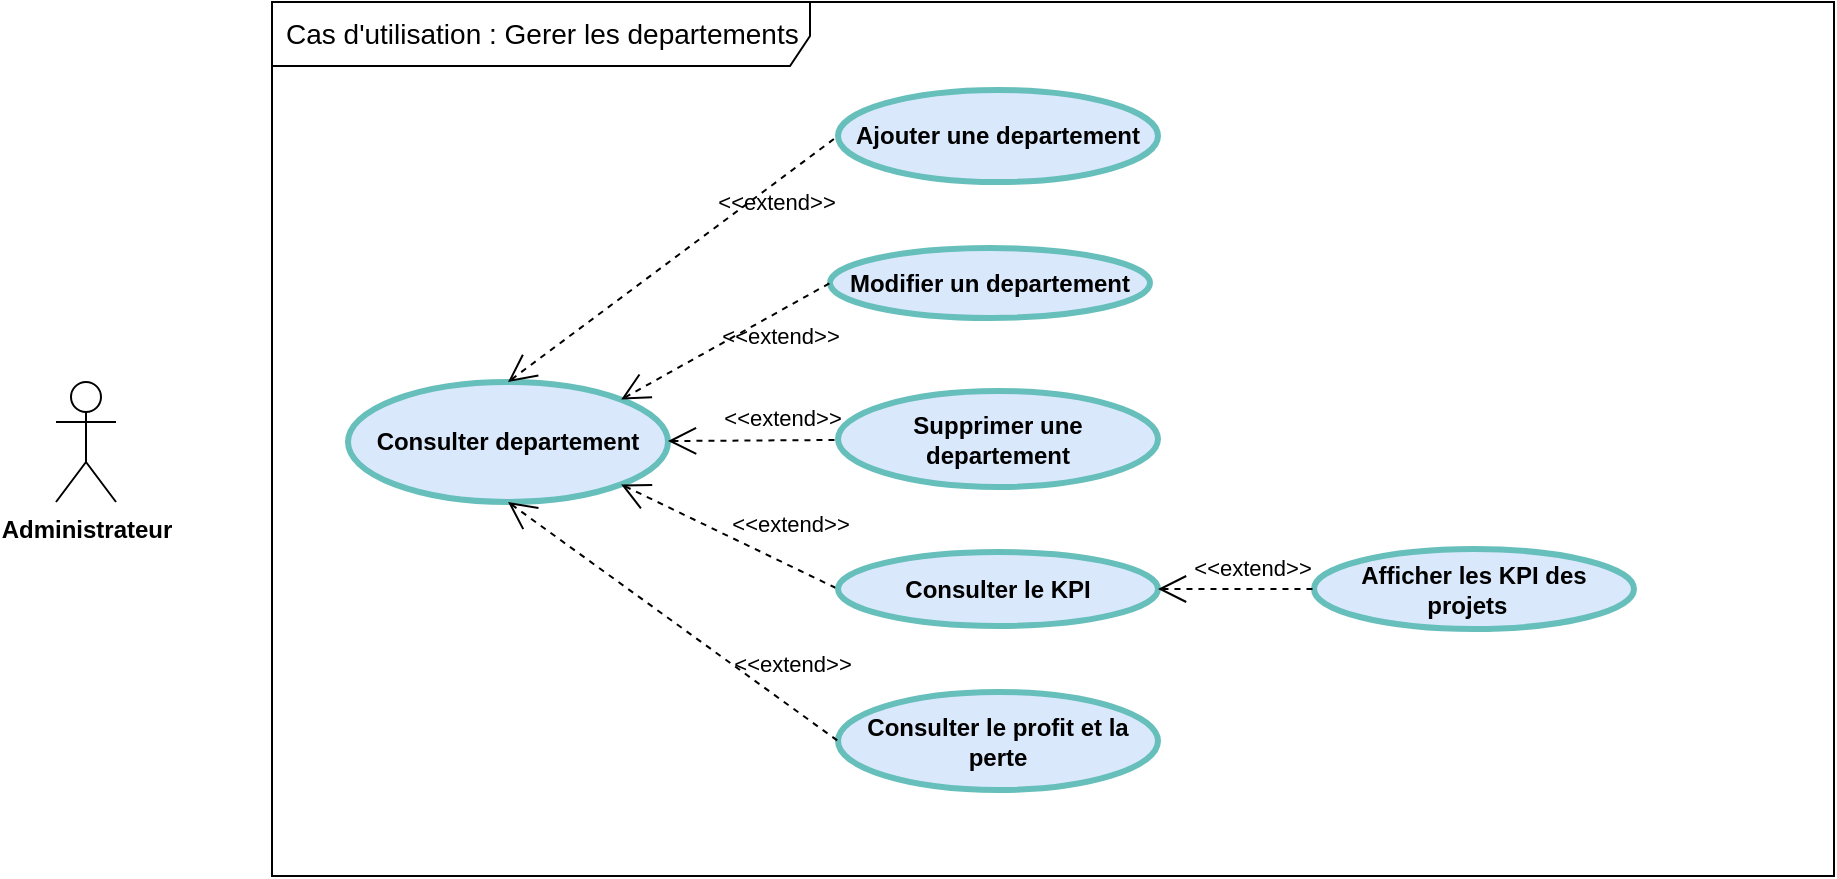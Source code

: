 <mxfile version="17.1.3" type="github">
  <diagram id="nrzdOsc2V6H1gwax16Wy" name="Page-1">
    <mxGraphModel dx="875" dy="-4240" grid="0" gridSize="10" guides="1" tooltips="1" connect="1" arrows="1" fold="1" page="1" pageScale="1" pageWidth="827" pageHeight="1169" math="0" shadow="0">
      <root>
        <mxCell id="0" />
        <mxCell id="1" parent="0" />
        <mxCell id="wux-ULanlnSaFS9LeWV--1" value="Cas d&#39;utilisation : Gerer les departements" style="shape=umlFrame;tabPosition=left;html=1;boundedLbl=1;labelInHeader=1;width=269;height=32;swimlaneFillColor=#ffffff;align=left;spacingLeft=5;fontSize=14;" vertex="1" parent="1">
          <mxGeometry x="438" y="4940" width="781" height="437" as="geometry" />
        </mxCell>
        <mxCell id="wux-ULanlnSaFS9LeWV--2" value="&lt;span style=&quot;font-weight: 700&quot;&gt;Administrateur&lt;/span&gt;" style="shape=umlActor;verticalLabelPosition=bottom;verticalAlign=top;html=1;outlineConnect=0;" vertex="1" parent="1">
          <mxGeometry x="330" y="5130" width="30" height="60" as="geometry" />
        </mxCell>
        <mxCell id="wux-ULanlnSaFS9LeWV--3" value="Consulter departement" style="shape=ellipse;html=1;strokeWidth=3;fontStyle=1;whiteSpace=wrap;align=center;perimeter=ellipsePerimeter;fillColor=#dae8fc;strokeColor=#67BFBC;" vertex="1" parent="1">
          <mxGeometry x="476" y="5130" width="160" height="60" as="geometry" />
        </mxCell>
        <mxCell id="wux-ULanlnSaFS9LeWV--4" value="Ajouter une departement" style="shape=ellipse;html=1;strokeWidth=3;fontStyle=1;whiteSpace=wrap;align=center;perimeter=ellipsePerimeter;fillColor=#dae8fc;strokeColor=#67BFBC;" vertex="1" parent="1">
          <mxGeometry x="721" y="4984" width="160" height="46" as="geometry" />
        </mxCell>
        <mxCell id="wux-ULanlnSaFS9LeWV--5" value="Modifier un departement" style="shape=ellipse;html=1;strokeWidth=3;fontStyle=1;whiteSpace=wrap;align=center;perimeter=ellipsePerimeter;fillColor=#dae8fc;strokeColor=#67BFBC;" vertex="1" parent="1">
          <mxGeometry x="717" y="5063" width="160" height="35" as="geometry" />
        </mxCell>
        <mxCell id="wux-ULanlnSaFS9LeWV--6" value="Supprimer une departement" style="shape=ellipse;html=1;strokeWidth=3;fontStyle=1;whiteSpace=wrap;align=center;perimeter=ellipsePerimeter;fillColor=#dae8fc;strokeColor=#67BFBC;" vertex="1" parent="1">
          <mxGeometry x="721" y="5134.5" width="160" height="48" as="geometry" />
        </mxCell>
        <mxCell id="wux-ULanlnSaFS9LeWV--7" value="&amp;lt;&amp;lt;extend&amp;gt;&amp;gt;" style="edgeStyle=none;html=1;startArrow=open;endArrow=none;startSize=12;verticalAlign=bottom;dashed=1;labelBackgroundColor=none;rounded=0;entryX=0;entryY=0.5;entryDx=0;entryDy=0;exitX=0.5;exitY=0;exitDx=0;exitDy=0;" edge="1" parent="1" source="wux-ULanlnSaFS9LeWV--3" target="wux-ULanlnSaFS9LeWV--4">
          <mxGeometry x="0.515" y="-15" width="160" relative="1" as="geometry">
            <mxPoint x="603" y="5063" as="sourcePoint" />
            <mxPoint x="763" y="5063" as="targetPoint" />
            <mxPoint as="offset" />
          </mxGeometry>
        </mxCell>
        <mxCell id="wux-ULanlnSaFS9LeWV--8" value="&amp;lt;&amp;lt;extend&amp;gt;&amp;gt;" style="edgeStyle=none;html=1;startArrow=open;endArrow=none;startSize=12;verticalAlign=bottom;dashed=1;labelBackgroundColor=none;rounded=0;entryX=0;entryY=0.5;entryDx=0;entryDy=0;exitX=1;exitY=0;exitDx=0;exitDy=0;" edge="1" parent="1" source="wux-ULanlnSaFS9LeWV--3" target="wux-ULanlnSaFS9LeWV--5">
          <mxGeometry x="0.342" y="-19" width="160" relative="1" as="geometry">
            <mxPoint x="603" y="5063" as="sourcePoint" />
            <mxPoint x="763" y="5063" as="targetPoint" />
            <mxPoint as="offset" />
          </mxGeometry>
        </mxCell>
        <mxCell id="wux-ULanlnSaFS9LeWV--9" value="&amp;lt;&amp;lt;extend&amp;gt;&amp;gt;" style="edgeStyle=none;html=1;startArrow=open;endArrow=none;startSize=12;verticalAlign=bottom;dashed=1;labelBackgroundColor=none;rounded=0;entryX=0;entryY=0.5;entryDx=0;entryDy=0;exitX=1;exitY=1;exitDx=0;exitDy=0;" edge="1" parent="1" source="wux-ULanlnSaFS9LeWV--3" target="wux-ULanlnSaFS9LeWV--14">
          <mxGeometry x="0.465" y="11" width="160" relative="1" as="geometry">
            <mxPoint x="603" y="5063" as="sourcePoint" />
            <mxPoint x="763" y="5063" as="targetPoint" />
            <mxPoint as="offset" />
          </mxGeometry>
        </mxCell>
        <mxCell id="wux-ULanlnSaFS9LeWV--11" value="Consulter le&amp;nbsp;profit et la perte" style="shape=ellipse;html=1;strokeWidth=3;fontStyle=1;whiteSpace=wrap;align=center;perimeter=ellipsePerimeter;fillColor=#dae8fc;strokeColor=#67BFBC;" vertex="1" parent="1">
          <mxGeometry x="721" y="5285" width="160" height="49" as="geometry" />
        </mxCell>
        <mxCell id="wux-ULanlnSaFS9LeWV--13" value="&amp;lt;&amp;lt;extend&amp;gt;&amp;gt;" style="edgeStyle=none;html=1;startArrow=open;endArrow=none;startSize=12;verticalAlign=bottom;dashed=1;labelBackgroundColor=none;rounded=0;entryX=0;entryY=0.5;entryDx=0;entryDy=0;exitX=0.5;exitY=1;exitDx=0;exitDy=0;" edge="1" parent="1" source="wux-ULanlnSaFS9LeWV--3" target="wux-ULanlnSaFS9LeWV--11">
          <mxGeometry x="0.645" y="10" width="160" relative="1" as="geometry">
            <mxPoint x="589" y="5136.08" as="sourcePoint" />
            <mxPoint x="749" y="5136.08" as="targetPoint" />
            <mxPoint as="offset" />
          </mxGeometry>
        </mxCell>
        <mxCell id="wux-ULanlnSaFS9LeWV--14" value="Consulter le KPI" style="shape=ellipse;html=1;strokeWidth=3;fontStyle=1;whiteSpace=wrap;align=center;perimeter=ellipsePerimeter;fillColor=#dae8fc;strokeColor=#67BFBC;" vertex="1" parent="1">
          <mxGeometry x="721" y="5215" width="160" height="37" as="geometry" />
        </mxCell>
        <mxCell id="wux-ULanlnSaFS9LeWV--15" value="&amp;lt;&amp;lt;extend&amp;gt;&amp;gt;" style="edgeStyle=none;html=1;startArrow=open;endArrow=none;startSize=12;verticalAlign=bottom;dashed=1;labelBackgroundColor=none;rounded=0;" edge="1" parent="1" source="wux-ULanlnSaFS9LeWV--3" target="wux-ULanlnSaFS9LeWV--6">
          <mxGeometry x="0.341" y="2" width="160" relative="1" as="geometry">
            <mxPoint x="615" y="5155" as="sourcePoint" />
            <mxPoint x="778" y="5152" as="targetPoint" />
            <mxPoint as="offset" />
          </mxGeometry>
        </mxCell>
        <mxCell id="wux-ULanlnSaFS9LeWV--31" value="Afficher les KPI des projets&amp;nbsp;&amp;nbsp;" style="shape=ellipse;html=1;strokeWidth=3;fontStyle=1;whiteSpace=wrap;align=center;perimeter=ellipsePerimeter;fillColor=#dae8fc;strokeColor=#67BFBC;" vertex="1" parent="1">
          <mxGeometry x="959" y="5213.5" width="160" height="40" as="geometry" />
        </mxCell>
        <mxCell id="wux-ULanlnSaFS9LeWV--32" value="&amp;lt;&amp;lt;extend&amp;gt;&amp;gt;" style="edgeStyle=none;html=1;startArrow=open;endArrow=none;startSize=12;verticalAlign=bottom;dashed=1;labelBackgroundColor=none;rounded=0;" edge="1" parent="1" source="wux-ULanlnSaFS9LeWV--14" target="wux-ULanlnSaFS9LeWV--31">
          <mxGeometry x="0.205" y="2" width="160" relative="1" as="geometry">
            <mxPoint x="848" y="5120" as="sourcePoint" />
            <mxPoint x="1008" y="5120" as="targetPoint" />
            <mxPoint as="offset" />
          </mxGeometry>
        </mxCell>
      </root>
    </mxGraphModel>
  </diagram>
</mxfile>
